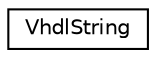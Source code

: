 digraph "类继承关系图"
{
 // INTERACTIVE_SVG=YES
 // LATEX_PDF_SIZE
  edge [fontname="Helvetica",fontsize="10",labelfontname="Helvetica",labelfontsize="10"];
  node [fontname="Helvetica",fontsize="10",shape=record];
  rankdir="LR";
  Node0 [label="VhdlString",height=0.2,width=0.4,color="black", fillcolor="white", style="filled",URL="$d3/d6c/class_vhdl_string.html",tooltip="Minimal string class with std::string like behaviour that fulfills the JavaCC string requirements."];
}
